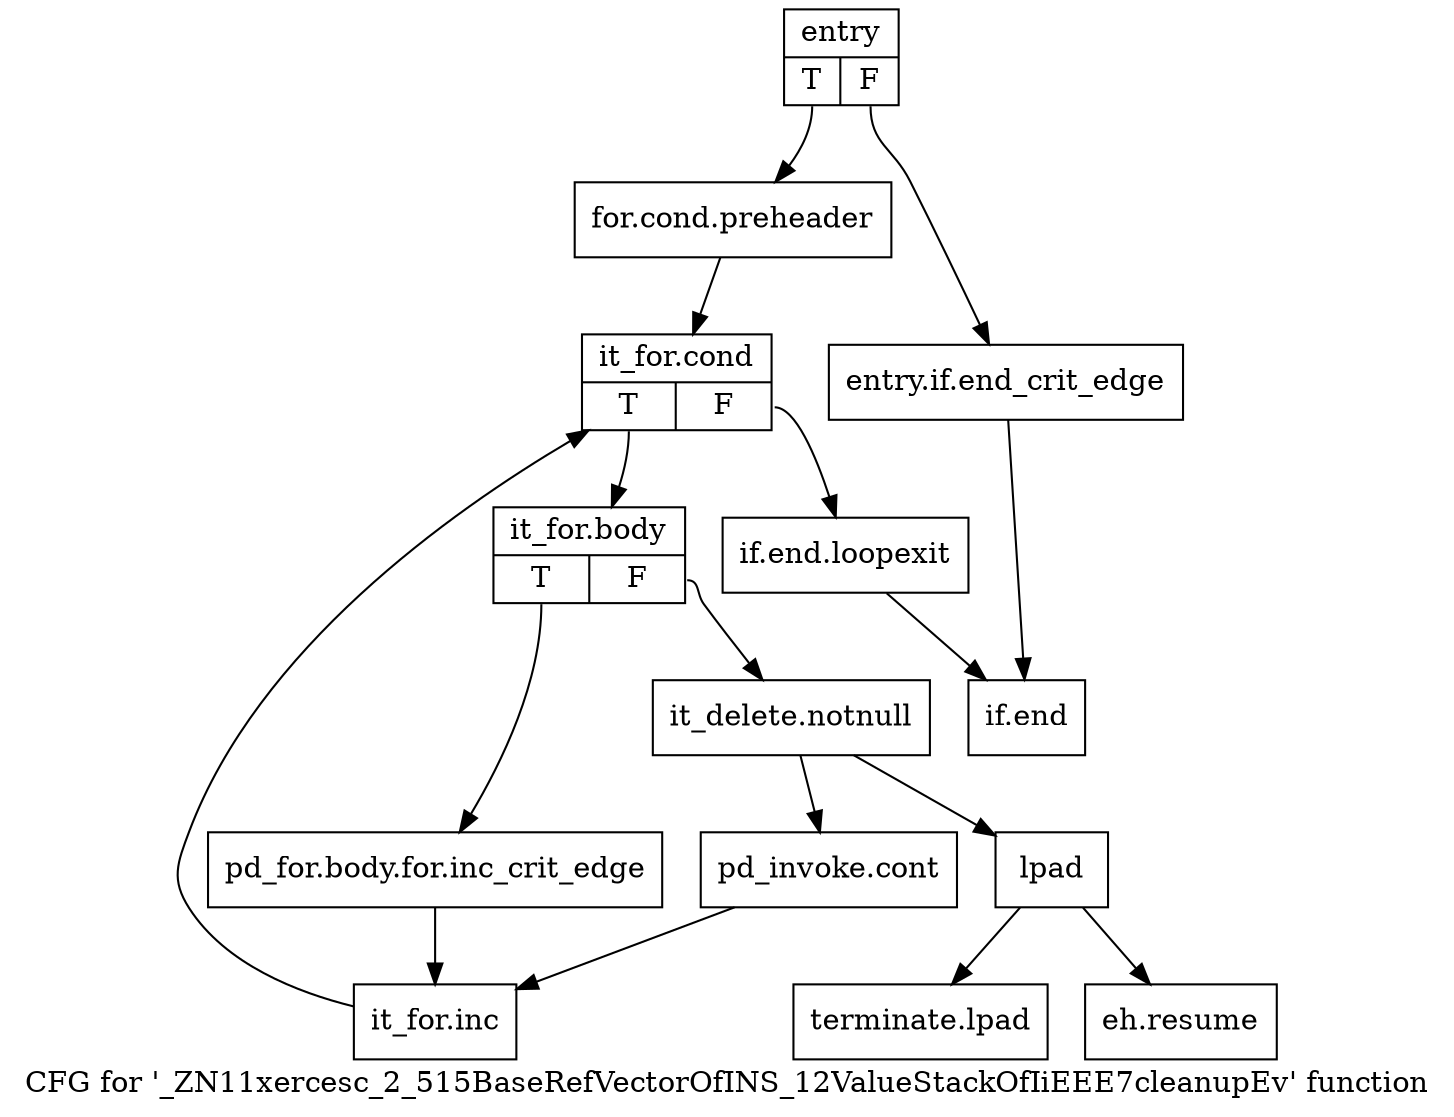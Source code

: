 digraph "CFG for '_ZN11xercesc_2_515BaseRefVectorOfINS_12ValueStackOfIiEEE7cleanupEv' function" {
	label="CFG for '_ZN11xercesc_2_515BaseRefVectorOfINS_12ValueStackOfIiEEE7cleanupEv' function";

	Node0x5483770 [shape=record,label="{entry|{<s0>T|<s1>F}}"];
	Node0x5483770:s0 -> Node0x5483c70;
	Node0x5483770:s1 -> Node0x54837c0;
	Node0x54837c0 [shape=record,label="{entry.if.end_crit_edge}"];
	Node0x54837c0 -> Node0x5483f40;
	Node0x5483c70 [shape=record,label="{for.cond.preheader}"];
	Node0x5483c70 -> Node0x5483cc0;
	Node0x5483cc0 [shape=record,label="{it_for.cond|{<s0>T|<s1>F}}"];
	Node0x5483cc0:s0 -> Node0x5483d10;
	Node0x5483cc0:s1 -> Node0x5483ef0;
	Node0x5483d10 [shape=record,label="{it_for.body|{<s0>T|<s1>F}}"];
	Node0x5483d10:s0 -> Node0x5483d60;
	Node0x5483d10:s1 -> Node0x5483db0;
	Node0x5483d60 [shape=record,label="{pd_for.body.for.inc_crit_edge}"];
	Node0x5483d60 -> Node0x5483e50;
	Node0x5483db0 [shape=record,label="{it_delete.notnull}"];
	Node0x5483db0 -> Node0x5483e00;
	Node0x5483db0 -> Node0x5483ea0;
	Node0x5483e00 [shape=record,label="{pd_invoke.cont}"];
	Node0x5483e00 -> Node0x5483e50;
	Node0x5483e50 [shape=record,label="{it_for.inc}"];
	Node0x5483e50 -> Node0x5483cc0;
	Node0x5483ea0 [shape=record,label="{lpad}"];
	Node0x5483ea0 -> Node0x5483f90;
	Node0x5483ea0 -> Node0x5483fe0;
	Node0x5483ef0 [shape=record,label="{if.end.loopexit}"];
	Node0x5483ef0 -> Node0x5483f40;
	Node0x5483f40 [shape=record,label="{if.end}"];
	Node0x5483f90 [shape=record,label="{eh.resume}"];
	Node0x5483fe0 [shape=record,label="{terminate.lpad}"];
}
